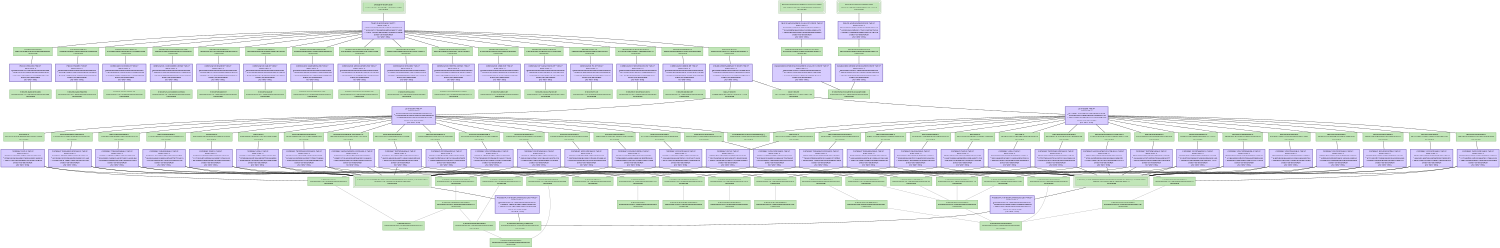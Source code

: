 digraph iNetSim {
   size = "10.000000,8.500000";
   concentrate = false;

   node [ shape = box, style = filled, color = "0.3 0.5 0.6", fillcolor = "0.3 0.2 0.9", fontname = "Monaco", fontsize = "9" ];
   n00001 [ label = "Debug/iNetSim.app\n713211576f74f59dcda17b406e314ba8\nUpToDate", peripheries = 3 ];
   n00002 [ label = "Contents/Info.plist\nbef1e916df9369c37f490b66efbb7fec\nUpToDate" ];
   n00003 [ label = "iNetSim.build/Info.plist\n000000004370c13a00000000000009ae\nUpToDate" ];
   n00004 [ label = "Contents/PkgInfo\na788fe18b85024843b3d0406423b8e50\nUpToDate" ];
   n00005 [ label = "iNetSim.build/PkgInfo\n000000004370c13a0000000000000008\nUpToDate" ];
   n00006 [ label = "English.lproj/Credits.rtf\n27e28b94b2629d26a05511b3ee65acb8\nUpToDate" ];
   n00007 [ label = "English.lproj/Credits.rtf\n000000004370c13a000000000000026f\nUpToDate" ];
   n00008 [ label = "Resources/Accessibility.strings\n798f30d23a6a60ab8050b73224f9cb36\nUpToDate" ];
   n00009 [ label = "iNetSim/Accessibility.strings\n000000004370c13a000000000000004b\nUpToDate" ];
   n00010 [ label = "Resources/Router.tif\n6b6557fe1ec16c38a66b5a5ed3ca561e\nUpToDate" ];
   n00011 [ label = "iNetSim/Router.tif\n000000004370c13a0000000000006dbc\nUpToDate" ];
   n00012 [ label = "Resources/Hub.tif\na302900b546f7a3ba5d5468873b15ea4\nUpToDate" ];
   n00013 [ label = "iNetSim/Hub.tif\n000000004370c13a0000000000006d34\nUpToDate" ];
   n00014 [ label = "English.lproj/MainMenu.nib\n4cfbe593ab8a93d7466b2a000d8aa00d\nUpToDate" ];
   n00015 [ label = "English.lproj/MainMenu.nib\n000000004370c13a00000000000000cc\nUpToDate" ];
   n00016 [ label = "English.lproj/MyDocument.nib\n42c958b5019c7eaaa8236f192a22925e\nUpToDate" ];
   n00017 [ label = "English.lproj/MyDocument.nib\n000000004370c13a00000000000000cc\nUpToDate" ];
   n00018 [ label = "Resources/Info.plist\n62d5b15b2daea66e6c296224b7165d10\nUpToDate" ];
   n00019 [ label = "iNetSim/Info.plist\n000000004370c13a00000000000009e6\nUpToDate" ];
   n00020 [ label = "English.lproj/InfoPlist.strings\nedc1fa20b6ac83943f3914e19725d931\nUpToDate" ];
   n00021 [ label = "English.lproj/InfoPlist.strings\n000000004370c13a000000000000011c\nUpToDate" ];
   n00022 [ label = "Resources/Switch.tif\n5434c3a92939f2494d7f2e2ce458f287\nUpToDate" ];
   n00023 [ label = "iNetSim/Switch.tif\n000000004370c13a0000000000006d68\nUpToDate" ];
   n00024 [ label = "Resources/About Panel.tif\n14f646f530742cf8a5f16c1673f5c4a3\nUpToDate" ];
   n00025 [ label = "iNetSim/About Panel.tif\n000000004370c13a0000000000067938\nUpToDate" ];
   n00026 [ label = "Resources/PC.tif\n7fafb92cde9a89059055ec5adf744976\nUpToDate" ];
   n00027 [ label = "iNetSim/PC.tif\n000000004370c13a0000000000006d44\nUpToDate" ];
   n00028 [ label = "Resources/iNetSimIcon.icns\nf571a7a642e22eba212ddf8866f0cc71\nUpToDate" ];
   n00029 [ label = "iNetSim/iNetSimIcon.icns\n000000004370c13a000000000000eac6\nUpToDate" ];
   n00030 [ label = "Resources/delete.tiff\nb39b67ec0e880dea13c0634f2e328dd0\nUpToDate" ];
   n00031 [ label = "iNetSim/delete.tiff\n000000004370c13a000000000000083e\nUpToDate" ];
   n00032 [ label = "ppc/MyDocument-22CFB493.o\n81a61e383748161d871b08bc3e972174\nUpToDate" ];
   n00033 [ label = "iNetSim/iNetSim_Prefix.pch\n000000004370c13a0000000000000091\nUpToDate" ];
   n00034 [ label = "iNetSim_Prefix-bkkbwehdbgorkscqvsushcsvxskm/iNetSim_Prefix.pch.gch\nee8557f3c2fda47884c7ed58bcaad211\nUpToDate", peripheries = 3 ];
   n00035 [ label = "iNetSim/MyDocument.m\n000000004370c13a0000000000001d72\nUpToDate" ];
   n00036 [ label = "i386/MyDocument-22CFB493.o\ncfd07660b87d697270b8256ec2a2376e\nUpToDate" ];
   n00037 [ label = "iNetSim_Prefix-ddbgxnemnkymvbceykpwafdaqdrm/iNetSim_Prefix.pch.gch\n743b0211bc1f8524ff6189b2d18863b8\nUpToDate", peripheries = 3 ];
   n00038 [ label = "ppc/DeviceView.o\n37d5dcd5217f58b9de291b9b9c7e923c\nUpToDate" ];
   n00039 [ label = "iNetSim/DeviceView.m\n000000004370c13a0000000000000e6a\nUpToDate" ];
   n00040 [ label = "i386/DeviceView.o\nc25261bfff3a1b219792cccd56f4c182\nUpToDate" ];
   n00041 [ label = "ppc/TopologyView.o\n44ef1a16b98346b8ccd5edbc9d60953a\nUpToDate" ];
   n00042 [ label = "iNetSim/TopologyView.m\n000000004370c13a000000000000227d\nUpToDate" ];
   n00043 [ label = "i386/TopologyView.o\nc5d69bc0368de84a1ed610e3f5cb133d\nUpToDate" ];
   n00044 [ label = "ppc/TopologyController.o\n900b750e1133580991eea7dd8bb7486e\nUpToDate" ];
   n00045 [ label = "iNetSim/TopologyController.m\n000000004370c18f0000000000006b27\nUpToDate" ];
   n00046 [ label = "i386/TopologyController.o\n1920d190cf11be816994426250441c6a\nUpToDate" ];
   n00047 [ label = "ppc/main.o\nbac0297a1fb3aea97125b05c179dcff5\nUpToDate" ];
   n00048 [ label = "iNetSim/main.m\n000000004370c13a00000000000000ff\nUpToDate" ];
   n00049 [ label = "i386/main.o\ne54a9e950d5ab99ae1ab3485962cfa57\nUpToDate" ];
   n00050 [ label = "ppc/MyDocument.mom\n4804675bc650e56b2956b29bd5786814\nUpToDate" ];
   n00051 [ label = "iNetSim/MyDocument.xcdatamodel\n000000004370c13a00000000000000aa\nUpToDate" ];
   n00052 [ label = "Resources/MyDocument.mom\n28c4a1c7aadfe55aee66ae41ac1f541e\nUpToDate", peripheries = 3 ];
   n00053 [ label = "i386/MyDocument-2A06A972.mom\n91890753348c476ab4354f08624e9914\nUpToDate" ];
   n00054 [ label = "Resources/MyDocument-2A06A972.mom\ncd245aec9d024b51d8a68abe29ad3d66\nUpToDate", peripheries = 3 ];
   n00055 [ label = "ppc/Link.o\n0ed7b31b30219f799f82e79046adda24\nUpToDate" ];
   n00056 [ label = "iNetSim/Link.m\n000000004370c13a00000000000001cc\nUpToDate" ];
   n00057 [ label = "i386/Link.o\n5be69bf7877040b022ac36c08d638f0b\nUpToDate" ];
   n00058 [ label = "ppc/Port.o\n25b2c15c6ad8677ab8717a45687b6d03\nUpToDate" ];
   n00059 [ label = "iNetSim/Port.m\n000000004370c13a00000000000005cc\nUpToDate" ];
   n00060 [ label = "i386/Port.o\nf38191331f87cebd8664019a0012de70\nUpToDate" ];
   n00061 [ label = "ppc/TerminalController.o\ne9799051aca1d7469c3bcc7eb0f067f8\nUpToDate" ];
   n00062 [ label = "iNetSim/TerminalController.m\n000000004370c13a000000000000207e\nUpToDate" ];
   n00063 [ label = "i386/TerminalController.o\n28a563f495e4ac1c3253fbc9bdf8c0d7\nUpToDate" ];
   n00064 [ label = "ppc/OSController.o\nae291ce91c83a6107d683180c4f7a2e2\nUpToDate" ];
   n00065 [ label = "iNetSim/OSController.m\n000000004370c13a0000000000002a05\nUpToDate" ];
   n00066 [ label = "i386/OSController.o\nb27169d1da7feb5e06609b154b9f0878\nUpToDate" ];
   n00067 [ label = "ppc/TerminalView.o\nea251f908572b7a7ad083ef1f1f368c9\nUpToDate" ];
   n00068 [ label = "iNetSim/TerminalView.m\n000000004370c13a00000000000009c4\nUpToDate" ];
   n00069 [ label = "i386/TerminalView.o\ndd3726f1dccccfb3efb5eb299327f9fc\nUpToDate" ];
   n00070 [ label = "ppc/IOSController.o\na478e3ccc37bd6be2ec6d59c3ee93b91\nUpToDate" ];
   n00071 [ label = "iNetSim/IOSController.m\n000000004370c13a000000000000617d\nUpToDate" ];
   n00072 [ label = "i386/IOSController.o\n540407fd4482a687627ea15b9602e948\nUpToDate" ];
   n00073 [ label = "ppc/DOSController.o\ncff81e0c600e9060192995c9c44c58b0\nUpToDate" ];
   n00074 [ label = "iNetSim/DOSController.m\n000000004370c13a0000000000004d79\nUpToDate" ];
   n00075 [ label = "i386/DOSController.o\ne7cf3c90d2c1f800d5e5e975f5786cf5\nUpToDate" ];
   n00076 [ label = "ppc/IOSLineConfig.o\n09d4623e70f5d6afa275c8f4d1a95721\nUpToDate" ];
   n00077 [ label = "iNetSim/IOSLineConfig.m\n000000004370c13a000000000000109d\nUpToDate" ];
   n00078 [ label = "i386/IOSLineConfig.o\n5b858a9a362591fd17e385626e73768e\nUpToDate" ];
   n00079 [ label = "ppc/OSSimulation.o\ncf3080a13ec0ff89b44f74a62cc11715\nUpToDate" ];
   n00080 [ label = "iNetSim/OSSimulation.m\n0000000043848cea000000000000c568\nUpToDate" ];
   n00081 [ label = "i386/OSSimulation.o\n10bb7adef0f67ccf7820d1162fb79faa\nUpToDate" ];
   n00082 [ label = "ppc/IOSConfigMode.o\naf5bed2f1ab238b6f1c987877741f478\nUpToDate" ];
   n00083 [ label = "iNetSim/IOSConfigMode.m\n000000004370c13a0000000000000bff\nUpToDate" ];
   n00084 [ label = "i386/IOSConfigMode.o\n836d7aa7475c34ee91c27824739f4bef\nUpToDate" ];
   n00085 [ label = "ppc/IOSPrivMode.o\n4a0a0a710b37237742e54576d8214a82\nUpToDate" ];
   n00086 [ label = "iNetSim/IOSPrivMode.m\n000000004370c13a0000000000000c55\nUpToDate" ];
   n00087 [ label = "i386/IOSPrivMode.o\n72ef507b6614e603ceb9edb37a1f6853\nUpToDate" ];
   n00088 [ label = "ppc/iNetSim\n5a773295572c9e02b2111ea270df573d\nUpToDate" ];
   n00089 [ label = "Frameworks/Cocoa.framework[C]\n0000000042a5aa9500000000000000cc\nUpToDate" ];
   n00090 [ label = "i386/iNetSim\n83ee8fb58f42f334c91f3cbf5d771cfe\nUpToDate" ];
   n00091 [ label = "MacOS/iNetSim\n64d5567c675061c1c7bf62c64daa4b14\nUpToDate" ];
   n00092 [ label = "iNetSim/DeviceView.h\n000000004370c13a0000000000000249\nUpToDate" ];
   n00093 [ label = "iNetSim/DOSController.h\n000000004370c13a00000000000001f0\nUpToDate" ];
   n00094 [ label = "iNetSim/OSController.h\n000000004370c13a000000000000080b\nUpToDate" ];
   n00095 [ label = "iNetSim/IOSController.h\n000000004370c13a0000000000000bcb\nUpToDate" ];
   n00096 [ label = "iNetSim/MyDocument.h\n000000004370c13a000000000000036c\nUpToDate" ];
   n00097 [ label = "iNetSim/TopologyView.h\n000000004370c13a00000000000004b7\nUpToDate" ];
   n00098 [ label = "iNetSim/TopologyController.h\n000000004370c13a0000000000000971\nUpToDate" ];
   n00099 [ label = "iNetSim/Link.h\n000000004370c13a00000000000000ca\nUpToDate" ];
   n00100 [ label = "iNetSim/Port.h\n000000004370c13a0000000000000137\nUpToDate" ];
   n00101 [ label = "iNetSim/TerminalController.h\n000000004370c13a00000000000003bf\nUpToDate" ];
   n00102 [ label = "iNetSim/TerminalView.h\n000000004370c13a000000000000016b\nUpToDate" ];
   n00103 [ label = "iNetSim/OSSimulation.h\n0000000043849026000000000000098c\nUpToDate" ];

   node [ shape = box, style = "filled,bold", color = "0.7 0.5 0.7", fillcolor = "0.7 0.2 1.0", fontname = "Monaco", fontsize = "9" ];
   c00001 [ label = "PBXCp Info.plist <wt:0>\nwaitCount: 0\n000000004370c13a00000000000009ae\n^ bef1e9169ce3a8f97f490b66efbb7642\n= bef1e916df9369c37f490b66efbb7fec\nDoesNotNeedToRun\n(no 'why' info)" ];
   c00002 [ label = "PBXCp PkgInfo <wt:0>\nwaitCount: 0\n00000000000000000000000000000000\n^ a788fe18b85024843b3d0406423b8e50\n= a788fe18b85024843b3d0406423b8e50\nDoesNotNeedToRun\n(no 'why' info)" ];
   c00003 [ label = "CpResource Credits.rtf <wt:2>\nwaitCount: 0\n00000000000000000000000000000000\n^ 27e28b94b2629d26a05511b3ee65acb8\n= 27e28b94b2629d26a05511b3ee65acb8\nDoesNotNeedToRun\n(no 'why' info)" ];
   c00004 [ label = "CpResource Accessibility.strings <wt:2>\nwaitCount: 0\n00000000000000000000000000000000\n^ 798f30d23a6a60ab8050b73224f9cb36\n= 798f30d23a6a60ab8050b73224f9cb36\nDoesNotNeedToRun\n(no 'why' info)" ];
   c00005 [ label = "CpResource Router.tif <wt:2>\nwaitCount: 0\n00000000000000000000000000000000\n^ 6b6557fe1ec16c38a66b5a5ed3ca561e\n= 6b6557fe1ec16c38a66b5a5ed3ca561e\nDoesNotNeedToRun\n(no 'why' info)" ];
   c00006 [ label = "CpResource Hub.tif <wt:2>\nwaitCount: 0\n00000000000000000000000000000000\n^ a302900b546f7a3ba5d5468873b15ea4\n= a302900b546f7a3ba5d5468873b15ea4\nDoesNotNeedToRun\n(no 'why' info)" ];
   c00007 [ label = "CpResource MainMenu.nib <wt:2>\nwaitCount: 0\n00000000000000000000000000000000\n^ 4cfbe593ab8a93d7466b2a000d8aa00d\n= 4cfbe593ab8a93d7466b2a000d8aa00d\nDoesNotNeedToRun\n(no 'why' info)" ];
   c00008 [ label = "CpResource MyDocument.nib <wt:2>\nwaitCount: 0\n00000000000000000000000000000000\n^ 42c958b5019c7eaaa8236f192a22925e\n= 42c958b5019c7eaaa8236f192a22925e\nDoesNotNeedToRun\n(no 'why' info)" ];
   c00009 [ label = "CpResource Info.plist <wt:2>\nwaitCount: 0\n00000000000000000000000000000000\n^ 62d5b15b2daea66e6c296224b7165d10\n= 62d5b15b2daea66e6c296224b7165d10\nDoesNotNeedToRun\n(no 'why' info)" ];
   c00010 [ label = "CpResource InfoPlist.strings <wt:2>\nwaitCount: 0\n00000000000000000000000000000000\n^ edc1fa20b6ac83943f3914e19725d931\n= edc1fa20b6ac83943f3914e19725d931\nDoesNotNeedToRun\n(no 'why' info)" ];
   c00011 [ label = "CpResource Switch.tif <wt:2>\nwaitCount: 0\n00000000000000000000000000000000\n^ 5434c3a92939f2494d7f2e2ce458f287\n= 5434c3a92939f2494d7f2e2ce458f287\nDoesNotNeedToRun\n(no 'why' info)" ];
   c00012 [ label = "CpResource \"About Panel.tif\" <wt:2>\nwaitCount: 0\n00000000000000000000000000000000\n^ 14f646f530742cf8a5f16c1673f5c4a3\n= 14f646f530742cf8a5f16c1673f5c4a3\nDoesNotNeedToRun\n(no 'why' info)" ];
   c00013 [ label = "CpResource PC.tif <wt:2>\nwaitCount: 0\n00000000000000000000000000000000\n^ 7fafb92cde9a89059055ec5adf744976\n= 7fafb92cde9a89059055ec5adf744976\nDoesNotNeedToRun\n(no 'why' info)" ];
   c00014 [ label = "CpResource iNetSimIcon.icns <wt:2>\nwaitCount: 0\n00000000000000000000000000000000\n^ f571a7a642e22eba212ddf8866f0cc71\n= f571a7a642e22eba212ddf8866f0cc71\nDoesNotNeedToRun\n(no 'why' info)" ];
   c00015 [ label = "CpResource delete.tiff <wt:2>\nwaitCount: 0\n00000000000000000000000000000000\n^ b39b67ec0e880dea13c0634f2e328dd0\n= b39b67ec0e880dea13c0634f2e328dd0\nDoesNotNeedToRun\n(no 'why' info)" ];
   c00016 [ label = "CompileC MyDocument-22CFB493.o <wt:4>\nwaitCount: 0\nee8557f3c2fda47884c7ed58bcaacc0f\n^ 6f2349cbf5b5b26503dce5e4823ded7b\n= 81a61e383748161d871b08bc3e972174\nDoesNotNeedToRun\n(no 'why' info)" ];
   c00017 [ label = "ProcessPCH iNetSim_Prefix.pch.gch <wt:3>\nwaitCount: 0\n000000004370c13a0000000000000091\n^ ee8557f3818d654284c7ed58bcaad280\n= ee8557f3c2fda47884c7ed58bcaad211\nDoesNotNeedToRun\n(no 'why' info)" ];
   c00018 [ label = "CompileC MyDocument-22CFB493.o <wt:4>\nwaitCount: 0\n743b0211bc1f8524ff6189b2d1887da6\n^ bbeb74710462ec568fd9acdc132a4ac8\n= cfd07660b87d697270b8256ec2a2376e\nDoesNotNeedToRun\n(no 'why' info)" ];
   c00019 [ label = "ProcessPCH iNetSim_Prefix.pch.gch <wt:3>\nwaitCount: 0\n000000004370c13a0000000000000091\n^ 743b0211ff6f441eff6189b2d1886329\n= 743b0211bc1f8524ff6189b2d18863b8\nDoesNotNeedToRun\n(no 'why' info)" ];
   c00020 [ label = "CompileC DeviceView.o <wt:4>\nwaitCount: 0\nee8557f3c2fda47884c7ed58bcaade32\n^ d9508b26e382fcc15aeef6c320d44c0e\n= 37d5dcd5217f58b9de291b9b9c7e923c\nDoesNotNeedToRun\n(no 'why' info)" ];
   c00021 [ label = "CompileC DeviceView.o <wt:4>\nwaitCount: 0\n743b0211bc1f8524ff6189b2d1886f9b\n^ b66963ae43259e0568f3457f877cae19\n= c25261bfff3a1b219792cccd56f4c182\nDoesNotNeedToRun\n(no 'why' info)" ];
   c00022 [ label = "CompileC TopologyView.o <wt:4>\nwaitCount: 0\nee8557f3818d654284c7ed58bcaaf692\n^ aa6a4de5380e23fa481200e421ca63a8\n= 44ef1a16b98346b8ccd5edbc9d60953a\nDoesNotNeedToRun\n(no 'why' info)" ];
   c00023 [ label = "CompileC TopologyView.o <wt:4>\nwaitCount: 0\n743b0211ff6f441eff6189b2d188473b\n^ b1ed99d1c9e2ac54e1b7995124435406\n= c5d69bc0368de84a1ed610e3f5cb133d\nDoesNotNeedToRun\n(no 'why' info)" ];
   c00024 [ label = "CompileC TopologyController.o <wt:4>\nwaitCount: 0\nee8557f3818d65f784c7ed58bcaab78e\n^ 7e8e22fd90be3dfe15294a85371dffe0\n= 900b750e1133580991eea7dd8bb7486e\nDoesNotNeedToRun\n(no 'why' info)" ];
   c00025 [ label = "CompileC TopologyController.o <wt:4>\nwaitCount: 0\n743b0211ff6f44abff6189b2d1880627\n^ 6d1bd381307efa2a96f5cbd081cc1a4d\n= 1920d190cf11be816994426250441c6a\nDoesNotNeedToRun\n(no 'why' info)" ];
   c00026 [ label = "CompileC main.o <wt:4>\nwaitCount: 0\nee8557f3818d654284c7ed58bcaad2ee\n^ 54457e899e3ecbebf5e25d04ab371d1b\n= bac0297a1fb3aea97125b05c179dcff5\nDoesNotNeedToRun\n(no 'why' info)" ];
   c00027 [ label = "CompileC main.o <wt:4>\nwaitCount: 0\n743b0211ff6f441eff6189b2d1886347\n^ 91719c84f235fd841ecabd3747a49910\n= e54a9e950d5ab99ae1ab3485962cfa57\nDoesNotNeedToRun\n(no 'why' info)" ];
   c00028 [ label = "DataModelCompile MyDocument.mom <wt:4>\nwaitCount: 0\n000000004370c13a00000000000000aa\n^ 4804675b852024512956b29bd57868be\n= 4804675bc650e56b2956b29bd5786814\nDoesNotNeedToRun\n(no 'why' info)" ];
   c00029 [ label = "PBXCp MyDocument.mom <wt:4>\nwaitCount: 0\n4804675bc650e56b2956b29bd5786814\n^ 60c0c69c6c8f0031c7301cda79673c0a\n= 28c4a1c7aadfe55aee66ae41ac1f541e\nDoesNotNeedToRun\n(no 'why' info)" ];
   c00030 [ label = "DataModelCompile MyDocument-2A06A972.mom <wt:4>\nwaitCount: 0\n000000004370c13a00000000000000aa\n^ 9189075377fc8650b4354f08624e99be\n= 91890753348c476ab4354f08624e9914\nDoesNotNeedToRun\n(no 'why' info)" ];
   c00031 [ label = "PBXCp MyDocument-2A06A972.mom <wt:4>\nwaitCount: 0\n91890753348c476ab4354f08624e9914\n^ 5cad5dbfa98e0c3b6c93c5b64be3a472\n= cd245aec9d024b51d8a68abe29ad3d66\nDoesNotNeedToRun\n(no 'why' info)" ];
   c00032 [ label = "CompileC Link.o <wt:4>\nwaitCount: 0\nee8557f3c2fda47884c7ed58bcaad317\n^ e052e4e8f2dc3b011b450ac8fa070933\n= 0ed7b31b30219f799f82e79046adda24\nDoesNotNeedToRun\n(no 'why' info)" ];
   c00033 [ label = "CompileC Link.o <wt:4>\nwaitCount: 0\n743b0211bc1f8524ff6189b2d18862be\n^ 2fdd99e63b6fc594ddcdbf725cebedb5\n= 5be69bf7877040b022ac36c08d638f0b\nDoesNotNeedToRun\n(no 'why' info)" ];
   c00034 [ label = "CompileC Port.o <wt:4>\nwaitCount: 0\nee8557f3c2fda47884c7ed58bcaad6ea\n^ cb3796afa825c3023cb6971dd4d1bbe9\n= 25b2c15c6ad8677ab8717a45687b6d03\nDoesNotNeedToRun\n(no 'why' info)" ];
   c00035 [ label = "CompileC Port.o <wt:4>\nwaitCount: 0\n743b0211bc1f8524ff6189b2d1886743\n^ 87ba9322a3984b9979058828d19ab933\n= f38191331f87cebd8664019a0012de70\nDoesNotNeedToRun\n(no 'why' info)" ];
   c00036 [ label = "CompileC TerminalController.o <wt:4>\nwaitCount: 0\nee8557f3c2fda47884c7ed58bcaaf1d0\n^ 07fcc7a26e5c733e18fc21260c5a9628\n= e9799051aca1d7469c3bcc7eb0f067f8\nDoesNotNeedToRun\n(no 'why' info)" ];
   c00037 [ label = "CompileC TerminalController.o <wt:4>\nwaitCount: 0\n743b0211bc1f8524ff6189b2d1884079\n^ 5c9e61e529fb2938cd32727b6c7080ae\n= 28a563f495e4ac1c3253fbc9bdf8c0d7\nDoesNotNeedToRun\n(no 'why' info)" ];
   c00038 [ label = "CompileC OSController.o <wt:4>\nwaitCount: 0\nee8557f3c2fda47884c7ed58bcaaf01f\n^ 40ac4b1ade7e0268f9afdcd8785d52fd\n= ae291ce91c83a6107d683180c4f7a2e2\nDoesNotNeedToRun\n(no 'why' info)" ];
   c00039 [ label = "CompileC OSController.o <wt:4>\nwaitCount: 0\n743b0211bc1f8524ff6189b2d18841b6\n^ c64a6bc066606e7af90112a79a1749ce\n= b27169d1da7feb5e06609b154b9f0878\nDoesNotNeedToRun\n(no 'why' info)" ];
   c00040 [ label = "CompileC TerminalView.o <wt:4>\nwaitCount: 0\nee8557f3c2fda47884c7ed58bcaadabe\n^ 04a04863478f13df29cfd3a94d59b277\n= ea251f908572b7a7ad083ef1f1f368c9\nDoesNotNeedToRun\n(no 'why' info)" ];
   c00041 [ label = "CompileC TerminalView.o <wt:4>\nwaitCount: 0\n743b0211bc1f8524ff6189b2d1886b17\n^ a90c24e060d34a9710d4629b42af92eb\n= dd3726f1dccccfb3efb5eb299327f9fc\nDoesNotNeedToRun\n(no 'why' info)" ];
   c00042 [ label = "CompileC IOSController.o <wt:4>\nwaitCount: 0\nee8557f3818d654284c7ed58bcaab0ac\n^ 4afdb43f42f6b3fcaa0138c482438b3d\n= a478e3ccc37bd6be2ec6d59c3ee93b91\nDoesNotNeedToRun\n(no 'why' info)" ];
   c00043 [ label = "CompileC IOSController.o <wt:4>\nwaitCount: 0\n743b0211ff6f441eff6189b2d1880105\n^ 203f05ecbbede2999d1f28e9478ae84d\n= 540407fd4482a687627ea15b9602e948\nDoesNotNeedToRun\n(no 'why' info)" ];
   c00044 [ label = "CompileC DOSController.o <wt:4>\nwaitCount: 0\nee8557f3818d654284c7ed58bcaa9693\n^ 217d49ffe183f5229dee789178e6ce23\n= cff81e0c600e9060192995c9c44c58b0\nDoesNotNeedToRun\n(no 'why' info)" ];
   c00045 [ label = "CompileC DOSController.o <wt:4>\nwaitCount: 0\n743b0211ff6f441eff6189b2d188273a\n^ 93f43e812daebc1e2a8460c724f04bcf\n= e7cf3c90d2c1f800d5e5e975f5786cf5\nDoesNotNeedToRun\n(no 'why' info)" ];
   c00046 [ label = "CompileC IOSLineConfig.o <wt:4>\nwaitCount: 0\nee8557f3818d654284c7ed58bcaac14c\n^ e75135cdf178b3ed26b225ac6d03966d\n= 09d4623e70f5d6afa275c8f4d1a95721\nDoesNotNeedToRun\n(no 'why' info)" ];
   c00047 [ label = "CompileC IOSLineConfig.o <wt:4>\nwaitCount: 0\n743b0211ff6f441eff6189b2d18870e5\n^ 2fbe888bc94ad5e3e8820cd0bffb066b\n= 5b858a9a362591fd17e385626e73768e\nDoesNotNeedToRun\n(no 'why' info)" ];
   c00048 [ label = "CompileC OSSimulation.o <wt:4>\nwaitCount: 0\nee8557f3818d798e84c7ed58bcaa16fe\n^ 21b5d752bf4d8607308899fe906b01eb\n= cf3080a13ec0ff89b44f74a62cc11715\nDoesNotNeedToRun\n(no 'why' info)" ];
   c00049 [ label = "CompileC OSSimulation.o <wt:4>\nwaitCount: 0\n743b0211ff6f58d2ff6189b2d188a757\n^ 648078cf0f99241d874158a4fe3f38fd\n= 10bb7adef0f67ccf7820d1162fb79faa\nDoesNotNeedToRun\n(no 'why' info)" ];
   c00050 [ label = "CompileC IOSConfigMode.o <wt:4>\nwaitCount: 0\nee8557f3818d654284c7ed58bcaada2e\n^ 41debadc9b3f5df4750e6adfcbeb2e56\n= af5bed2f1ab238b6f1c987877741f478\nDoesNotNeedToRun\n(no 'why' info)" ];
   c00051 [ label = "CompileC IOSConfigMode.o <wt:4>\nwaitCount: 0\n743b0211ff6f441eff6189b2d1886b87\n^ f75678b6b83370f06ea3f196a2172068\n= 836d7aa7475c34ee91c27824739f4bef\nDoesNotNeedToRun\n(no 'why' info)" ];
   c00052 [ label = "CompileC IOSPrivMode.o <wt:4>\nwaitCount: 0\nee8557f3818d654284c7ed58bcaadd84\n^ a48f5d828aba4635c622a82e648b9706\n= 4a0a0a710b37237742e54576d8214a82\nDoesNotNeedToRun\n(no 'why' info)" ];
   c00053 [ label = "CompileC IOSPrivMode.o <wt:4>\nwaitCount: 0\n743b0211ff6f441eff6189b2d1886c2d\n^ 06d4526a997ba21d31d86401ab97047e\n= 72ef507b6614e603ceb9edb37a1f6853\nDoesNotNeedToRun\n(no 'why' info)" ];
   c00054 [ label = "Ld iNetSim <wt:4>\nwaitCount: 0\n16729de170fd1ee28c7d8936a02c263e\n^ 4c05af7427d180e03e6c9794d0f37103\n= 5a773295572c9e02b2111ea270df573d\nDoesNotNeedToRun\n(no 'why' info)" ];
   c00055 [ label = "Ld iNetSim <wt:4>\nwaitCount: 0\nd2cd04ff8b5c503389aebac564fa2c2d\n^ 51238b4a041ea30740b1867a398d30d3\n= 83ee8fb58f42f334c91f3cbf5d771cfe\nDoesNotNeedToRun\n(no 'why' info)" ];
   c00056 [ label = "CreateUniversalBinary iNetSim <wt:4>\nwaitCount: 0\nd999bd20d86e6d367b0e221d2da84bc3\n^ bd4ceb5cbf3e0cf7bcb140db600200d7\n= 64d5567c675061c1c7bf62c64daa4b14\nDoesNotNeedToRun\n(no 'why' info)" ];
   c00057 [ label = "Touch iNetSim.app <wt:7>\nwaitCount: 0\n130737a6789c7b6b571ef68a8d4d5d1d\n^ 623526f117e88ef69abf8dcae37c16b5\n= 713211576f74f59dcda17b406e314ba8\nDoesNotNeedToRun\n(no 'why' info)" ];

   edge [ style = solid, color = black, arrowhead = none, arrowtail = normal ];
   n00001 -> { c00057 };
   n00002 -> { c00001 };
   n00004 -> { c00002 };
   n00006 -> { c00003 };
   n00008 -> { c00004 };
   n00010 -> { c00005 };
   n00012 -> { c00006 };
   n00014 -> { c00007 };
   n00016 -> { c00008 };
   n00018 -> { c00009 };
   n00020 -> { c00010 };
   n00022 -> { c00011 };
   n00024 -> { c00012 };
   n00026 -> { c00013 };
   n00028 -> { c00014 };
   n00030 -> { c00015 };
   n00032 -> { c00016 };
   n00034 -> { c00017 };
   n00036 -> { c00018 };
   n00037 -> { c00019 };
   n00038 -> { c00020 };
   n00040 -> { c00021 };
   n00041 -> { c00022 };
   n00043 -> { c00023 };
   n00044 -> { c00024 };
   n00046 -> { c00025 };
   n00047 -> { c00026 };
   n00049 -> { c00027 };
   n00050 -> { c00028 };
   n00052 -> { c00029 };
   n00053 -> { c00030 };
   n00054 -> { c00031 };
   n00055 -> { c00032 };
   n00057 -> { c00033 };
   n00058 -> { c00034 };
   n00060 -> { c00035 };
   n00061 -> { c00036 };
   n00063 -> { c00037 };
   n00064 -> { c00038 };
   n00066 -> { c00039 };
   n00067 -> { c00040 };
   n00069 -> { c00041 };
   n00070 -> { c00042 };
   n00072 -> { c00043 };
   n00073 -> { c00044 };
   n00075 -> { c00045 };
   n00076 -> { c00046 };
   n00078 -> { c00047 };
   n00079 -> { c00048 };
   n00081 -> { c00049 };
   n00082 -> { c00050 };
   n00084 -> { c00051 };
   n00085 -> { c00052 };
   n00087 -> { c00053 };
   n00088 -> { c00054 };
   n00090 -> { c00055 };
   n00091 -> { c00056 };
   c00001 -> { n00003 };
   c00002 -> { n00005 n00005 };
   c00003 -> { n00007 n00007 };
   c00004 -> { n00009 n00009 };
   c00005 -> { n00011 n00011 };
   c00006 -> { n00013 n00013 };
   c00007 -> { n00015 n00015 };
   c00008 -> { n00017 n00017 };
   c00009 -> { n00019 n00019 };
   c00010 -> { n00021 n00021 };
   c00011 -> { n00023 n00023 };
   c00012 -> { n00025 n00025 };
   c00013 -> { n00027 n00027 };
   c00014 -> { n00029 n00029 };
   c00015 -> { n00031 n00031 };
   c00016 -> { n00034 n00035 };
   c00017 -> { n00033 };
   c00018 -> { n00037 n00035 };
   c00019 -> { n00033 };
   c00020 -> { n00034 n00039 };
   c00021 -> { n00037 n00039 };
   c00022 -> { n00034 n00042 };
   c00023 -> { n00037 n00042 };
   c00024 -> { n00034 n00045 };
   c00025 -> { n00037 n00045 };
   c00026 -> { n00034 n00048 };
   c00027 -> { n00037 n00048 };
   c00028 -> { n00051 };
   c00029 -> { n00050 };
   c00030 -> { n00051 };
   c00031 -> { n00053 };
   c00032 -> { n00034 n00056 };
   c00033 -> { n00037 n00056 };
   c00034 -> { n00034 n00059 };
   c00035 -> { n00037 n00059 };
   c00036 -> { n00034 n00062 };
   c00037 -> { n00037 n00062 };
   c00038 -> { n00034 n00065 };
   c00039 -> { n00037 n00065 };
   c00040 -> { n00034 n00068 };
   c00041 -> { n00037 n00068 };
   c00042 -> { n00034 n00071 };
   c00043 -> { n00037 n00071 };
   c00044 -> { n00034 n00074 };
   c00045 -> { n00037 n00074 };
   c00046 -> { n00034 n00077 };
   c00047 -> { n00037 n00077 };
   c00048 -> { n00034 n00080 };
   c00049 -> { n00037 n00080 };
   c00050 -> { n00034 n00083 };
   c00051 -> { n00037 n00083 };
   c00052 -> { n00034 n00086 };
   c00053 -> { n00037 n00086 };
   c00054 -> { n00032 n00038 n00041 n00044 n00047 n00055 n00058 n00061 n00064 n00067 n00070 n00073 n00076 n00079 n00082 n00085 n00089 };
   c00055 -> { n00036 n00040 n00043 n00046 n00049 n00057 n00060 n00063 n00066 n00069 n00072 n00075 n00078 n00081 n00084 n00087 n00089 };
   c00056 -> { n00088 n00090 };
   c00057 -> { n00002 n00004 n00006 n00008 n00010 n00012 n00014 n00016 n00018 n00020 n00022 n00024 n00026 n00028 n00030 n00091 };

   edge [ style = solid, color = gray60, arrowhead = none, arrowtail = normal ];
   n00035 -> { n00096 };
   n00039 -> { n00092 };
   n00042 -> { n00097 };
   n00045 -> { n00098 };
   n00056 -> { n00099 };
   n00059 -> { n00100 };
   n00062 -> { n00101 };
   n00065 -> { n00094 };
   n00068 -> { n00102 };
   n00071 -> { n00095 };
   n00074 -> { n00093 };
   n00077 -> { n00095 };
   n00080 -> { n00103 };
   n00083 -> { n00095 };
   n00086 -> { n00095 };
   n00093 -> { n00094 };
   n00095 -> { n00094 };
   n00097 -> { n00092 };
   n00098 -> { n00097 n00100 };
   n00103 -> { n00094 };
}
